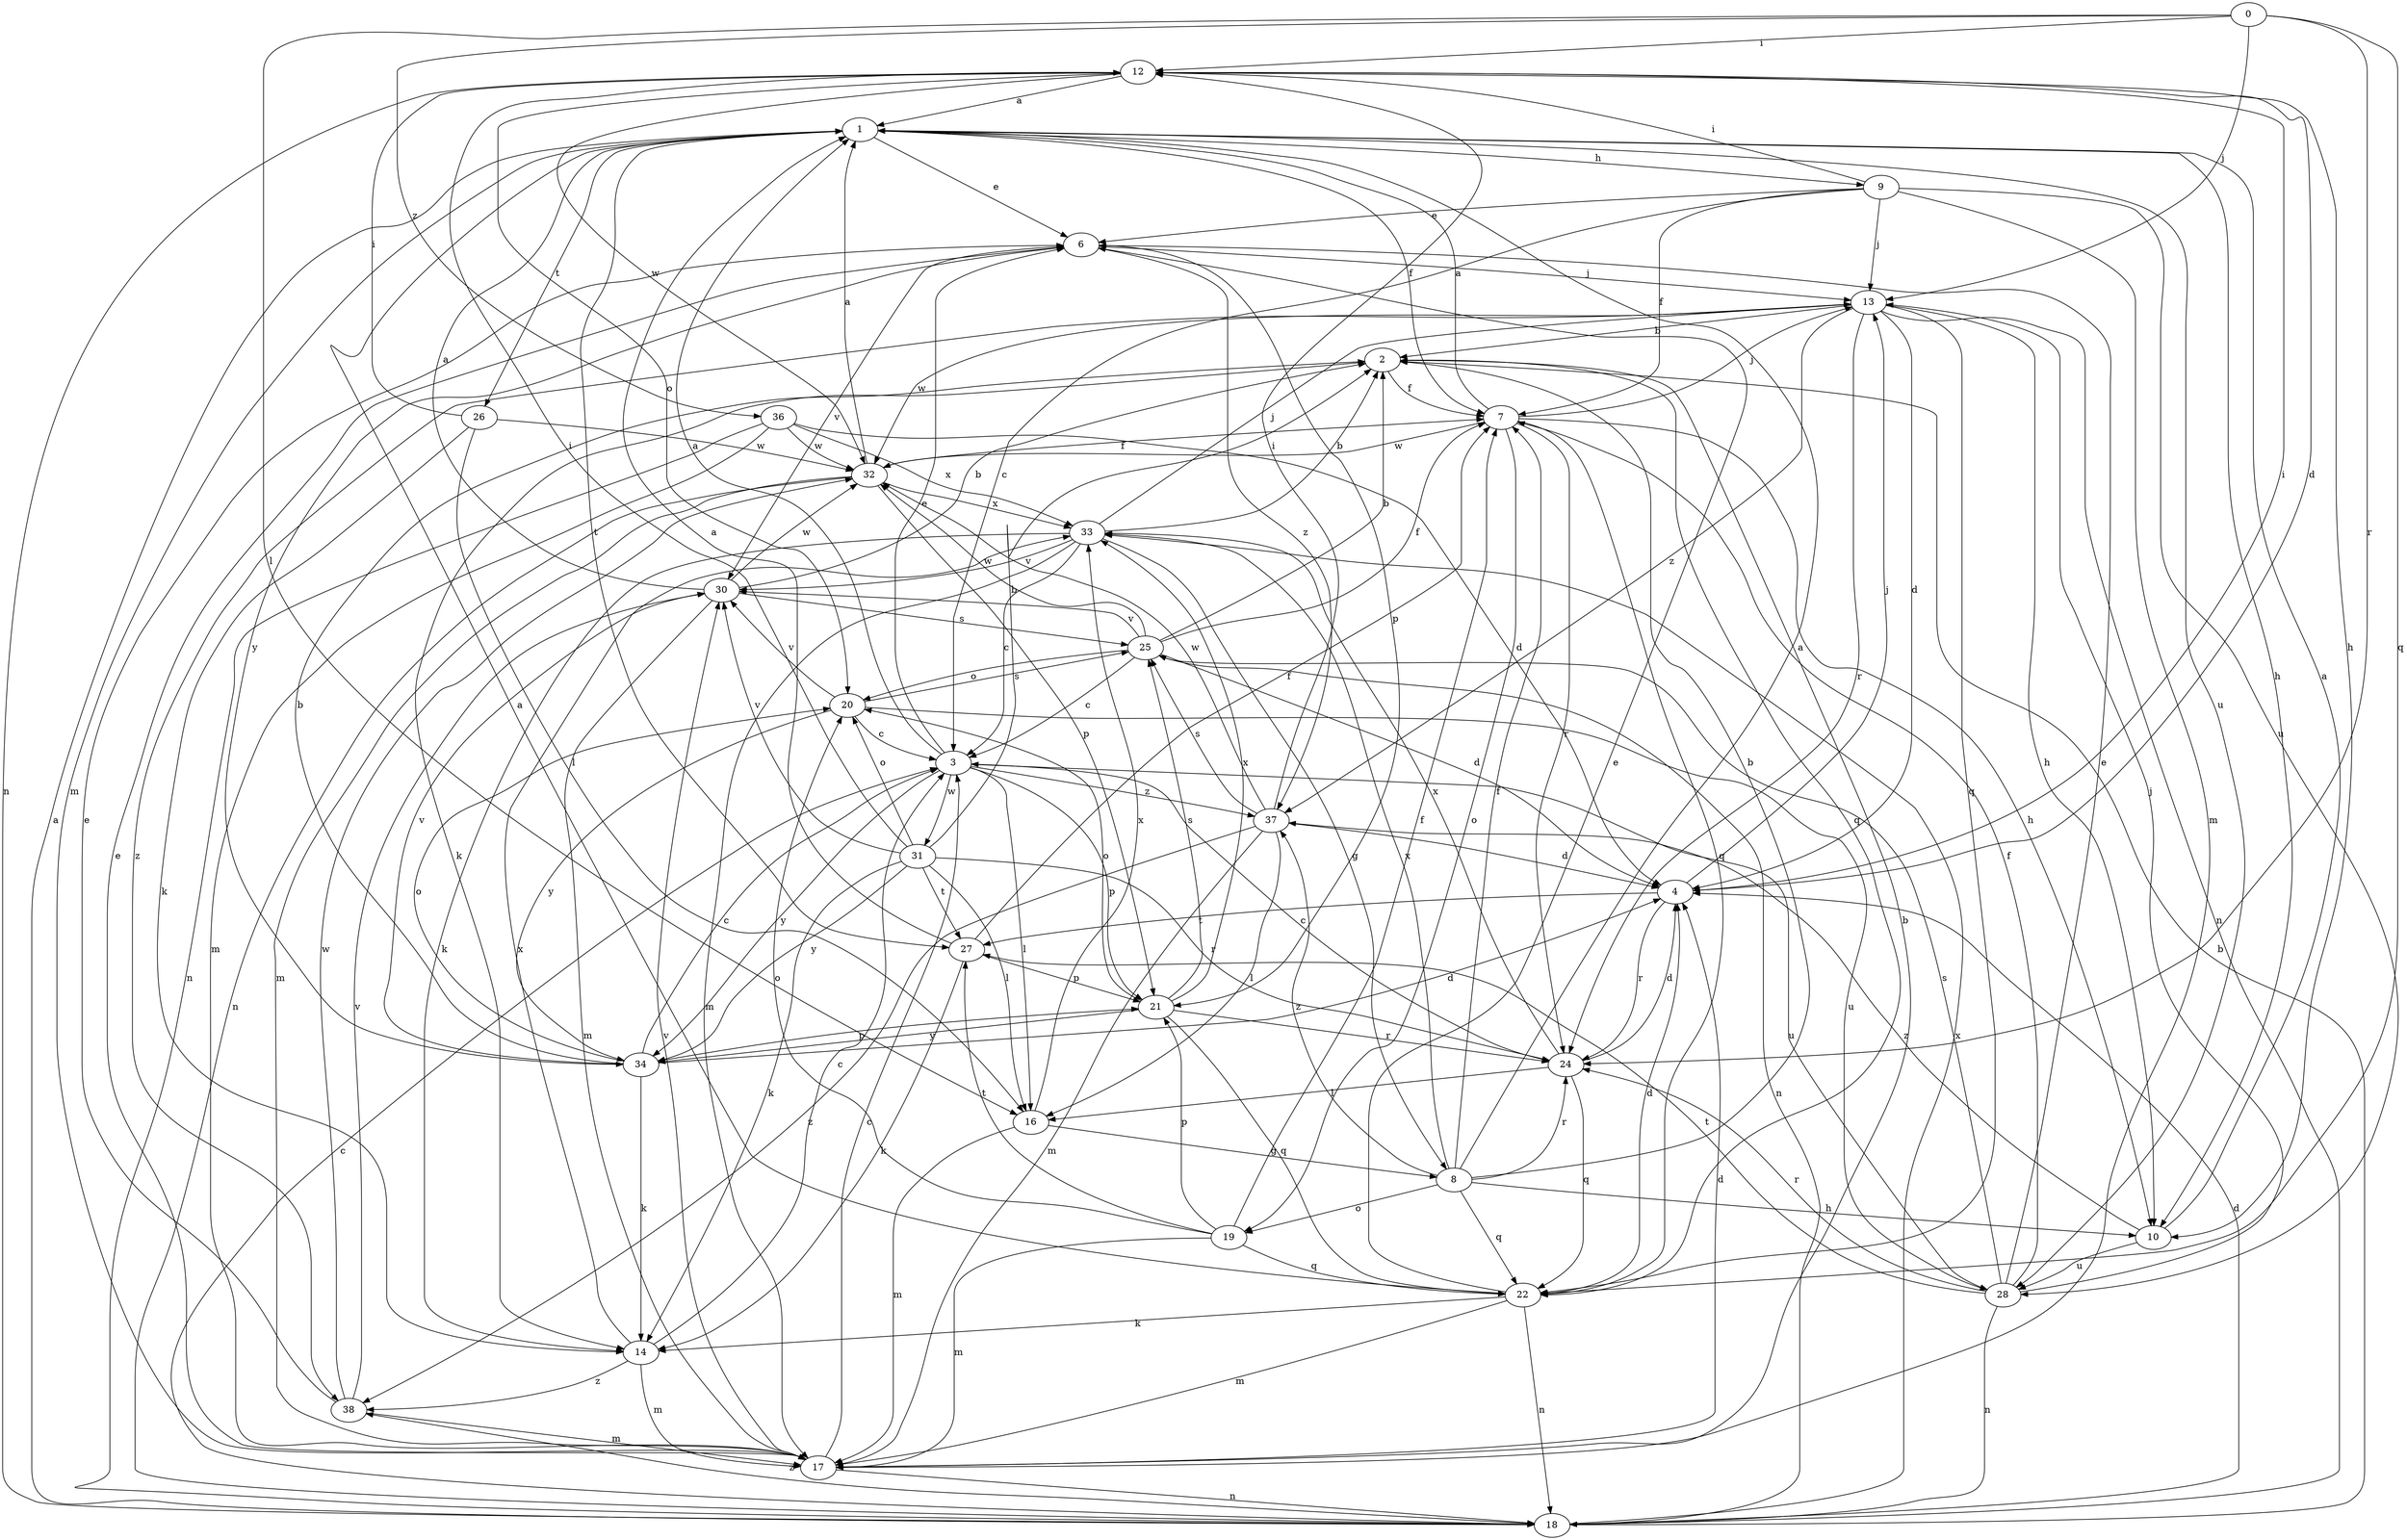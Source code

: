 strict digraph  {
0;
1;
2;
3;
4;
6;
7;
8;
9;
10;
12;
13;
14;
16;
17;
18;
19;
20;
21;
22;
24;
25;
26;
27;
28;
30;
31;
32;
33;
34;
36;
37;
38;
0 -> 12  [label=i];
0 -> 13  [label=j];
0 -> 16  [label=l];
0 -> 22  [label=q];
0 -> 24  [label=r];
0 -> 36  [label=z];
1 -> 6  [label=e];
1 -> 7  [label=f];
1 -> 9  [label=h];
1 -> 10  [label=h];
1 -> 17  [label=m];
1 -> 26  [label=t];
1 -> 27  [label=t];
1 -> 28  [label=u];
2 -> 7  [label=f];
2 -> 14  [label=k];
2 -> 22  [label=q];
3 -> 1  [label=a];
3 -> 6  [label=e];
3 -> 16  [label=l];
3 -> 21  [label=p];
3 -> 28  [label=u];
3 -> 31  [label=w];
3 -> 34  [label=y];
3 -> 37  [label=z];
4 -> 12  [label=i];
4 -> 13  [label=j];
4 -> 24  [label=r];
4 -> 27  [label=t];
6 -> 13  [label=j];
6 -> 21  [label=p];
6 -> 30  [label=v];
6 -> 34  [label=y];
6 -> 37  [label=z];
7 -> 1  [label=a];
7 -> 10  [label=h];
7 -> 13  [label=j];
7 -> 19  [label=o];
7 -> 22  [label=q];
7 -> 24  [label=r];
7 -> 32  [label=w];
8 -> 1  [label=a];
8 -> 2  [label=b];
8 -> 7  [label=f];
8 -> 10  [label=h];
8 -> 19  [label=o];
8 -> 22  [label=q];
8 -> 24  [label=r];
8 -> 33  [label=x];
8 -> 37  [label=z];
9 -> 3  [label=c];
9 -> 6  [label=e];
9 -> 7  [label=f];
9 -> 12  [label=i];
9 -> 13  [label=j];
9 -> 17  [label=m];
9 -> 28  [label=u];
10 -> 1  [label=a];
10 -> 28  [label=u];
10 -> 37  [label=z];
12 -> 1  [label=a];
12 -> 4  [label=d];
12 -> 10  [label=h];
12 -> 18  [label=n];
12 -> 20  [label=o];
12 -> 32  [label=w];
13 -> 2  [label=b];
13 -> 4  [label=d];
13 -> 10  [label=h];
13 -> 18  [label=n];
13 -> 22  [label=q];
13 -> 24  [label=r];
13 -> 32  [label=w];
13 -> 37  [label=z];
13 -> 38  [label=z];
14 -> 3  [label=c];
14 -> 17  [label=m];
14 -> 33  [label=x];
14 -> 38  [label=z];
16 -> 8  [label=g];
16 -> 17  [label=m];
16 -> 33  [label=x];
17 -> 2  [label=b];
17 -> 3  [label=c];
17 -> 4  [label=d];
17 -> 6  [label=e];
17 -> 18  [label=n];
17 -> 30  [label=v];
18 -> 1  [label=a];
18 -> 2  [label=b];
18 -> 3  [label=c];
18 -> 4  [label=d];
18 -> 33  [label=x];
18 -> 38  [label=z];
19 -> 7  [label=f];
19 -> 17  [label=m];
19 -> 20  [label=o];
19 -> 21  [label=p];
19 -> 22  [label=q];
19 -> 27  [label=t];
20 -> 3  [label=c];
20 -> 25  [label=s];
20 -> 28  [label=u];
20 -> 30  [label=v];
20 -> 34  [label=y];
21 -> 20  [label=o];
21 -> 22  [label=q];
21 -> 24  [label=r];
21 -> 25  [label=s];
21 -> 33  [label=x];
21 -> 34  [label=y];
22 -> 1  [label=a];
22 -> 4  [label=d];
22 -> 6  [label=e];
22 -> 14  [label=k];
22 -> 17  [label=m];
22 -> 18  [label=n];
24 -> 3  [label=c];
24 -> 4  [label=d];
24 -> 16  [label=l];
24 -> 22  [label=q];
24 -> 33  [label=x];
25 -> 2  [label=b];
25 -> 3  [label=c];
25 -> 4  [label=d];
25 -> 7  [label=f];
25 -> 18  [label=n];
25 -> 20  [label=o];
25 -> 30  [label=v];
25 -> 32  [label=w];
26 -> 12  [label=i];
26 -> 14  [label=k];
26 -> 16  [label=l];
26 -> 32  [label=w];
27 -> 1  [label=a];
27 -> 7  [label=f];
27 -> 14  [label=k];
27 -> 21  [label=p];
28 -> 6  [label=e];
28 -> 7  [label=f];
28 -> 13  [label=j];
28 -> 18  [label=n];
28 -> 24  [label=r];
28 -> 25  [label=s];
28 -> 27  [label=t];
30 -> 1  [label=a];
30 -> 2  [label=b];
30 -> 17  [label=m];
30 -> 25  [label=s];
30 -> 32  [label=w];
31 -> 2  [label=b];
31 -> 12  [label=i];
31 -> 14  [label=k];
31 -> 16  [label=l];
31 -> 20  [label=o];
31 -> 24  [label=r];
31 -> 27  [label=t];
31 -> 30  [label=v];
31 -> 34  [label=y];
32 -> 1  [label=a];
32 -> 7  [label=f];
32 -> 17  [label=m];
32 -> 18  [label=n];
32 -> 21  [label=p];
32 -> 33  [label=x];
33 -> 2  [label=b];
33 -> 3  [label=c];
33 -> 8  [label=g];
33 -> 13  [label=j];
33 -> 14  [label=k];
33 -> 17  [label=m];
33 -> 30  [label=v];
34 -> 2  [label=b];
34 -> 3  [label=c];
34 -> 4  [label=d];
34 -> 14  [label=k];
34 -> 20  [label=o];
34 -> 21  [label=p];
34 -> 30  [label=v];
36 -> 4  [label=d];
36 -> 17  [label=m];
36 -> 18  [label=n];
36 -> 32  [label=w];
36 -> 33  [label=x];
37 -> 4  [label=d];
37 -> 12  [label=i];
37 -> 16  [label=l];
37 -> 17  [label=m];
37 -> 25  [label=s];
37 -> 32  [label=w];
37 -> 38  [label=z];
38 -> 6  [label=e];
38 -> 17  [label=m];
38 -> 30  [label=v];
38 -> 32  [label=w];
}
